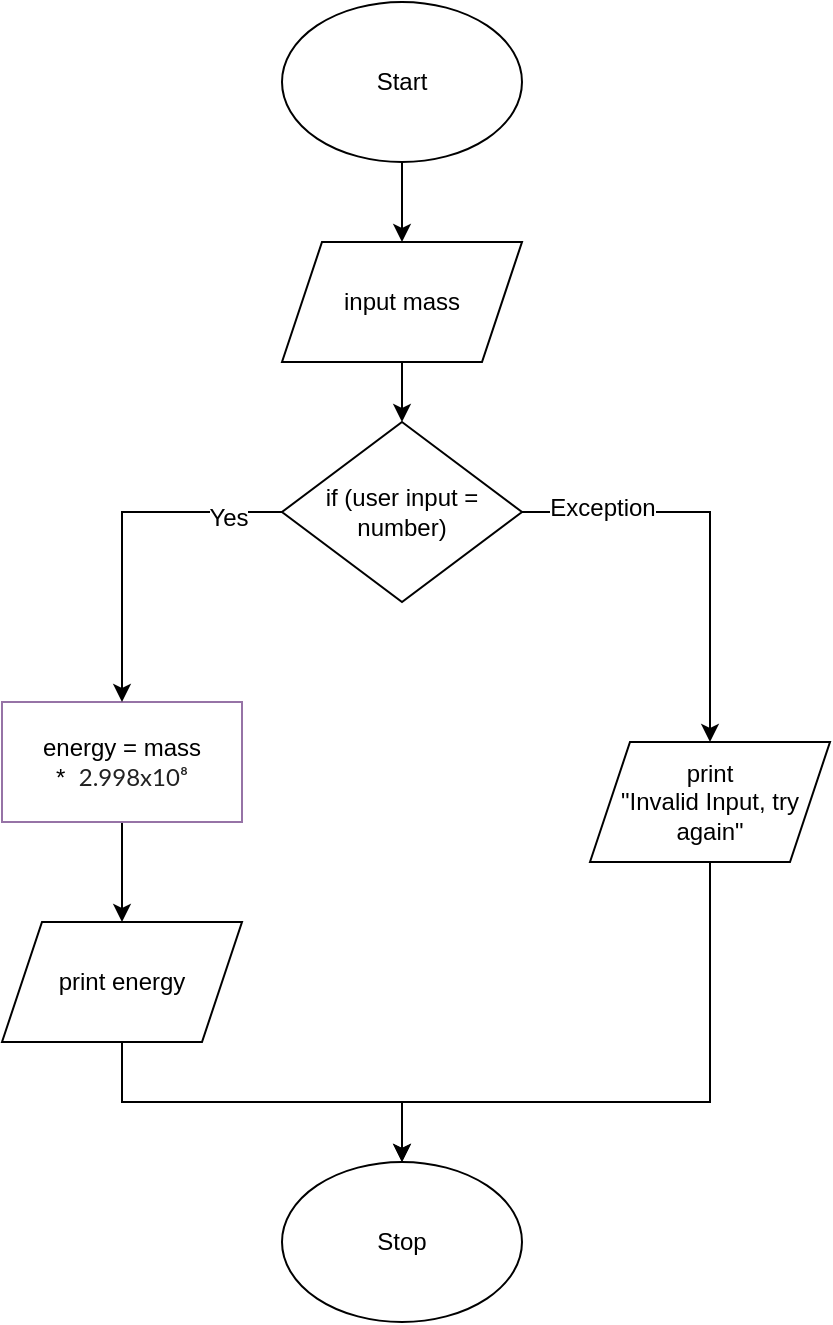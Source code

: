 <mxfile>
    <diagram id="BSvC3ztuYlczGZ5hfY6Q" name="Page-1">
        <mxGraphModel dx="474" dy="695" grid="1" gridSize="10" guides="1" tooltips="1" connect="1" arrows="1" fold="1" page="1" pageScale="1" pageWidth="827" pageHeight="1169" math="0" shadow="0">
            <root>
                <mxCell id="0"/>
                <mxCell id="1" parent="0"/>
                <mxCell id="4" style="edgeStyle=orthogonalEdgeStyle;html=1;exitX=0.5;exitY=1;exitDx=0;exitDy=0;entryX=0.5;entryY=0;entryDx=0;entryDy=0;" parent="1" source="2" target="3" edge="1">
                    <mxGeometry relative="1" as="geometry"/>
                </mxCell>
                <mxCell id="2" value="Start" style="ellipse;whiteSpace=wrap;html=1;fillColor=#FFFFFF;strokeColor=#000000;" parent="1" vertex="1">
                    <mxGeometry x="200" y="40" width="120" height="80" as="geometry"/>
                </mxCell>
                <mxCell id="8" style="edgeStyle=orthogonalEdgeStyle;html=1;exitX=0.5;exitY=1;exitDx=0;exitDy=0;entryX=0.5;entryY=0;entryDx=0;entryDy=0;fontSize=12;" parent="1" source="3" target="6" edge="1">
                    <mxGeometry relative="1" as="geometry"/>
                </mxCell>
                <mxCell id="3" value="input mass" style="shape=parallelogram;perimeter=parallelogramPerimeter;whiteSpace=wrap;html=1;fixedSize=1;fillColor=#FFFFFF;strokeColor=#000000;" parent="1" vertex="1">
                    <mxGeometry x="200" y="160" width="120" height="60" as="geometry"/>
                </mxCell>
                <mxCell id="13" style="edgeStyle=orthogonalEdgeStyle;rounded=0;html=1;exitX=0.5;exitY=1;exitDx=0;exitDy=0;entryX=0.5;entryY=0;entryDx=0;entryDy=0;fontSize=12;" parent="1" source="5" target="12" edge="1">
                    <mxGeometry relative="1" as="geometry"/>
                </mxCell>
                <mxCell id="5" value="energy = mass &lt;font style=&quot;font-size: 12px&quot;&gt;*&amp;nbsp;&amp;nbsp;&lt;span style=&quot;color: rgb(33 , 33 , 33) ; font-family: &amp;#34;lato&amp;#34; , sans-serif ; text-align: left&quot;&gt;2.998x10⁸&lt;/span&gt;&lt;/font&gt;&lt;span style=&quot;color: rgba(0 , 0 , 0 , 0) ; font-family: monospace ; font-size: 0px&quot;&gt;%3CmxGraphModel%3E%3Croot%3E%3CmxCell%20id%3D%220%22%2F%3E%3CmxCell%20id%3D%221%22%20parent%3D%220%22%2F%3E%3CmxCell%20id%3D%222%22%20value%3D%22energy%20%3D%20mass%20*%26amp%3Bnbsp%3B%26lt%3Bspan%20style%3D%26quot%3Bcolor%3A%20rgb(33%20%2C%2033%20%2C%2033)%20%3B%20font-family%3A%20%26amp%3B%2334%3Blato%26amp%3B%2334%3B%20%2C%20sans-serif%20%3B%20font-size%3A%2014.667px%20%3B%20text-align%3A%20left%26quot%3B%26gt%3B2.998x10%E2%81%B8%26lt%3B%2Fspan%26gt%3B%22%20style%3D%22rounded%3D0%3BwhiteSpace%3Dwrap%3Bhtml%3D1%3B%22%20vertex%3D%221%22%20parent%3D%221%22%3E%3CmxGeometry%20x%3D%22200%22%20y%3D%22310%22%20width%3D%22120%22%20height%3D%2260%22%20as%3D%22geometry%22%2F%3E%3C%2FmxCell%3E%3C%2Froot%3E%3C%2FmxGraphModel%3E&lt;/span&gt;" style="rounded=0;whiteSpace=wrap;html=1;fillColor=#FFFFFF;strokeColor=#9673a6;" parent="1" vertex="1">
                    <mxGeometry x="60" y="390" width="120" height="60" as="geometry"/>
                </mxCell>
                <mxCell id="9" style="edgeStyle=orthogonalEdgeStyle;html=1;exitX=0;exitY=0.5;exitDx=0;exitDy=0;fontSize=12;rounded=0;" parent="1" source="6" target="5" edge="1">
                    <mxGeometry relative="1" as="geometry"/>
                </mxCell>
                <mxCell id="10" value="Yes" style="edgeLabel;html=1;align=center;verticalAlign=middle;resizable=0;points=[];fontSize=12;" parent="9" vertex="1" connectable="0">
                    <mxGeometry x="-0.684" y="3" relative="1" as="geometry">
                        <mxPoint as="offset"/>
                    </mxGeometry>
                </mxCell>
                <mxCell id="17" style="edgeStyle=orthogonalEdgeStyle;rounded=0;html=1;exitX=1;exitY=0.5;exitDx=0;exitDy=0;entryX=0.5;entryY=0;entryDx=0;entryDy=0;fontSize=12;" parent="1" source="6" target="16" edge="1">
                    <mxGeometry relative="1" as="geometry"/>
                </mxCell>
                <mxCell id="19" value="Exception" style="edgeLabel;html=1;align=center;verticalAlign=middle;resizable=0;points=[];fontSize=12;" parent="17" vertex="1" connectable="0">
                    <mxGeometry x="-0.619" y="2" relative="1" as="geometry">
                        <mxPoint as="offset"/>
                    </mxGeometry>
                </mxCell>
                <mxCell id="6" value="if (user input = number)" style="rhombus;whiteSpace=wrap;html=1;fontSize=12;fillColor=#FFFFFF;strokeColor=#000000;" parent="1" vertex="1">
                    <mxGeometry x="200" y="250" width="120" height="90" as="geometry"/>
                </mxCell>
                <mxCell id="15" style="edgeStyle=orthogonalEdgeStyle;rounded=0;html=1;exitX=0.5;exitY=1;exitDx=0;exitDy=0;fontSize=12;" parent="1" source="12" target="14" edge="1">
                    <mxGeometry relative="1" as="geometry"/>
                </mxCell>
                <mxCell id="12" value="print energy" style="shape=parallelogram;perimeter=parallelogramPerimeter;whiteSpace=wrap;html=1;fixedSize=1;fontSize=12;fillColor=#FFFFFF;strokeColor=#000000;" parent="1" vertex="1">
                    <mxGeometry x="60" y="500" width="120" height="60" as="geometry"/>
                </mxCell>
                <mxCell id="14" value="Stop" style="ellipse;whiteSpace=wrap;html=1;fontSize=12;fillColor=#FFFFFF;strokeColor=#000000;" parent="1" vertex="1">
                    <mxGeometry x="200" y="620" width="120" height="80" as="geometry"/>
                </mxCell>
                <mxCell id="18" style="edgeStyle=orthogonalEdgeStyle;rounded=0;html=1;exitX=0.5;exitY=1;exitDx=0;exitDy=0;entryX=0.5;entryY=0;entryDx=0;entryDy=0;fontSize=12;" parent="1" source="16" target="14" edge="1">
                    <mxGeometry relative="1" as="geometry">
                        <Array as="points">
                            <mxPoint x="414" y="590"/>
                            <mxPoint x="260" y="590"/>
                        </Array>
                    </mxGeometry>
                </mxCell>
                <mxCell id="16" value="print &lt;br&gt;&quot;Invalid Input, try again&quot;" style="shape=parallelogram;perimeter=parallelogramPerimeter;whiteSpace=wrap;html=1;fixedSize=1;fontSize=12;fillColor=#FFFFFF;strokeColor=#000000;" parent="1" vertex="1">
                    <mxGeometry x="354" y="410" width="120" height="60" as="geometry"/>
                </mxCell>
            </root>
        </mxGraphModel>
    </diagram>
</mxfile>